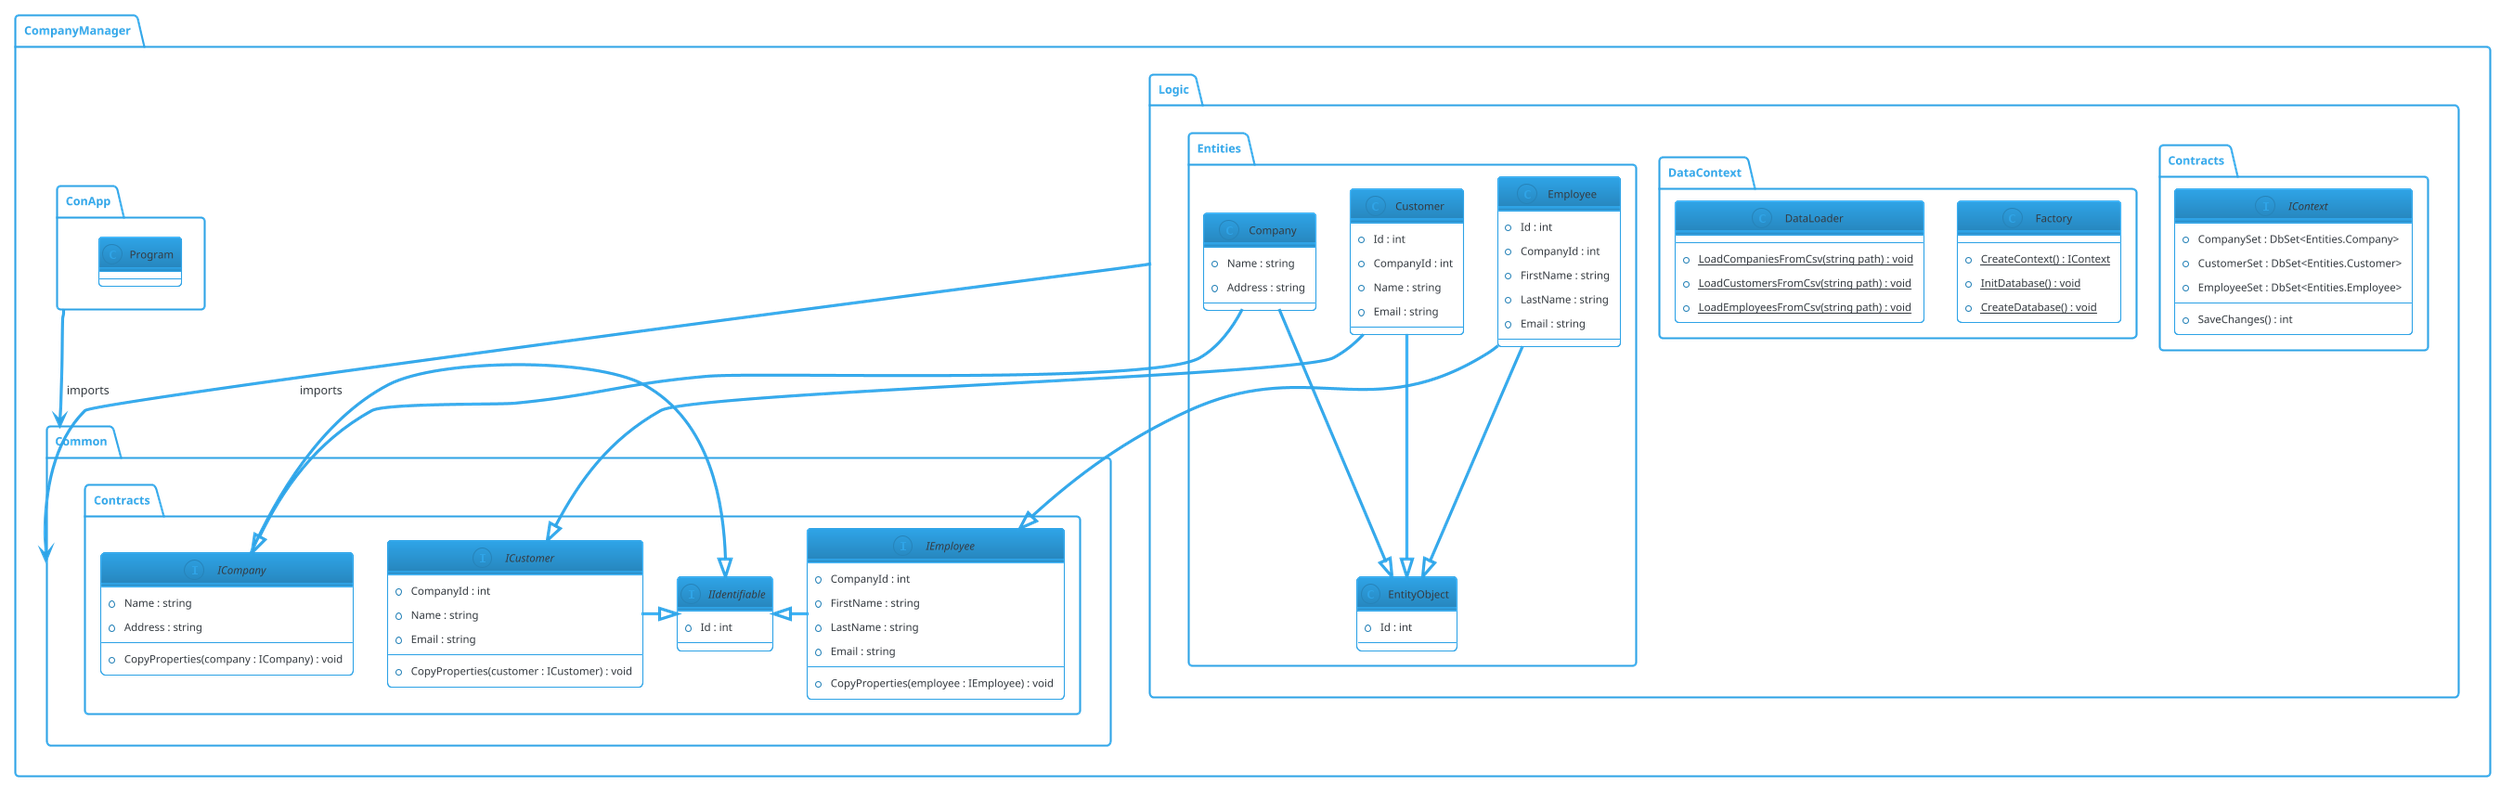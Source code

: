 @startuml systemstructure
!theme cerulean-outline
skinparam packageStyle folder

package CompanyManager.Common {
    package Contracts {
        interface ICompany {
            + Name : string
            + Address : string
            ---
            + CopyProperties(company : ICompany) : void
        }
        interface ICustomer {
            + CompanyId : int
            + Name : string
            + Email : string
            ---
            + CopyProperties(customer : ICustomer) : void
        }
        interface IEmployee {
            + CompanyId : int
            + FirstName : string
            + LastName : string
            + Email : string
            ---
            + CopyProperties(employee : IEmployee) : void
        }
        interface IIdentifiable {
            + Id : int
        }
        ICompany -|> IIdentifiable
        ICustomer -|> IIdentifiable
        IEmployee -|> IIdentifiable
    }
}

package CompanyManager.Logic {
    package Contracts {
        interface IContext {
            + CompanySet : DbSet<Entities.Company>
            + CustomerSet : DbSet<Entities.Customer>
            + EmployeeSet : DbSet<Entities.Employee>
            ---
            + SaveChanges() : int
        }
    }
    package DataContext {
        class Factory {
            + {static} CreateContext() : IContext
            + {static} InitDatabase() : void
            + {static} CreateDatabase() : void
        }
        class DataLoader {
            + {static} LoadCompaniesFromCsv(string path) : void
            + {static} LoadCustomersFromCsv(string path) : void
            + {static} LoadEmployeesFromCsv(string path) : void
        }
    }
    package Entities {
        class EntityObject {
            + Id : int
        }
        class Company {
            + Name : string
            + Address : string
        }
        class Customer {
            + Id : int
            + CompanyId : int
            + Name : string
            + Email : string
        }
        class Employee {
            + Id : int
            + CompanyId : int
            + FirstName : string
            + LastName : string
            + Email : string
        }
        Company --|> EntityObject
        Customer --|> EntityObject
        Employee --|> EntityObject
        Company --|> ICompany
        Customer --|> ICustomer
        Employee --|> IEmployee
    }
}

package CompanyManager.ConApp {
    class Program {

    }
}

CompanyManager.Logic --> CompanyManager.Common : imports
CompanyManager.ConApp --> CompanyManager.Common : imports
@enduml
